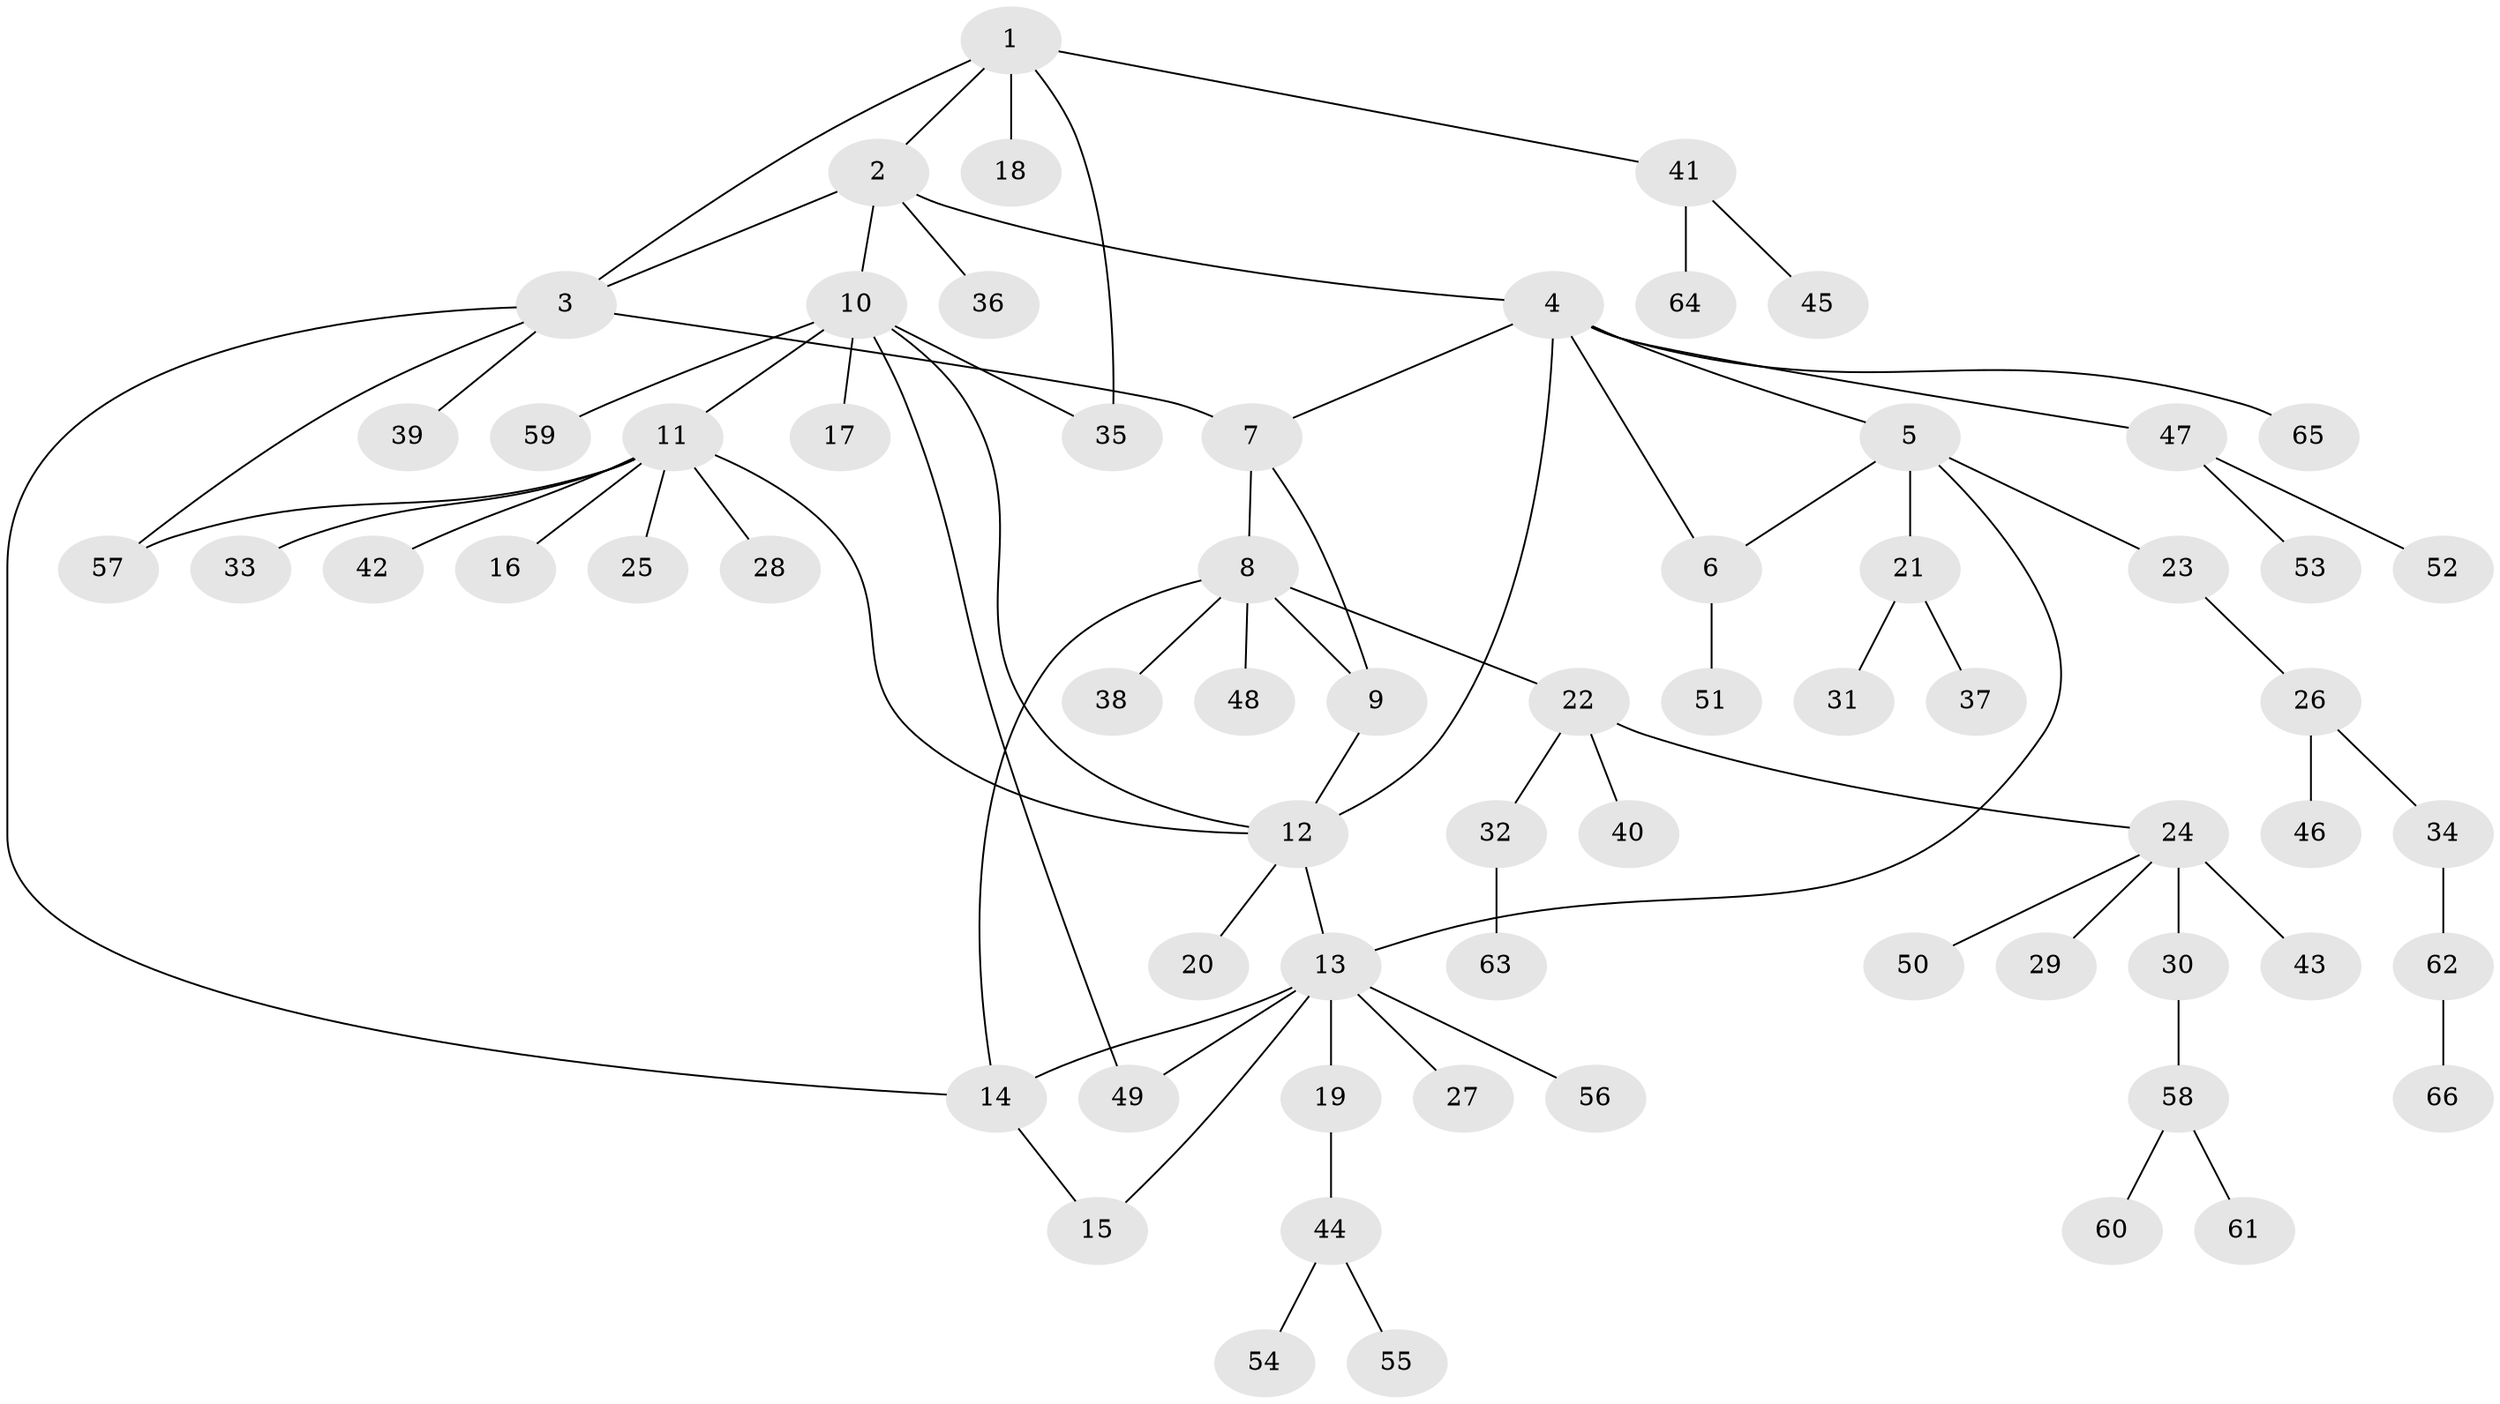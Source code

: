 // coarse degree distribution, {3: 0.13043478260869565, 8: 0.021739130434782608, 10: 0.021739130434782608, 6: 0.043478260869565216, 2: 0.17391304347826086, 4: 0.043478260869565216, 7: 0.043478260869565216, 1: 0.5217391304347826}
// Generated by graph-tools (version 1.1) at 2025/24/03/03/25 07:24:16]
// undirected, 66 vertices, 79 edges
graph export_dot {
graph [start="1"]
  node [color=gray90,style=filled];
  1;
  2;
  3;
  4;
  5;
  6;
  7;
  8;
  9;
  10;
  11;
  12;
  13;
  14;
  15;
  16;
  17;
  18;
  19;
  20;
  21;
  22;
  23;
  24;
  25;
  26;
  27;
  28;
  29;
  30;
  31;
  32;
  33;
  34;
  35;
  36;
  37;
  38;
  39;
  40;
  41;
  42;
  43;
  44;
  45;
  46;
  47;
  48;
  49;
  50;
  51;
  52;
  53;
  54;
  55;
  56;
  57;
  58;
  59;
  60;
  61;
  62;
  63;
  64;
  65;
  66;
  1 -- 2;
  1 -- 3;
  1 -- 18;
  1 -- 35;
  1 -- 41;
  2 -- 3;
  2 -- 4;
  2 -- 10;
  2 -- 36;
  3 -- 7;
  3 -- 14;
  3 -- 39;
  3 -- 57;
  4 -- 5;
  4 -- 6;
  4 -- 7;
  4 -- 12;
  4 -- 47;
  4 -- 65;
  5 -- 6;
  5 -- 13;
  5 -- 21;
  5 -- 23;
  6 -- 51;
  7 -- 8;
  7 -- 9;
  8 -- 9;
  8 -- 14;
  8 -- 22;
  8 -- 38;
  8 -- 48;
  9 -- 12;
  10 -- 11;
  10 -- 12;
  10 -- 17;
  10 -- 35;
  10 -- 49;
  10 -- 59;
  11 -- 12;
  11 -- 16;
  11 -- 25;
  11 -- 28;
  11 -- 33;
  11 -- 42;
  11 -- 57;
  12 -- 13;
  12 -- 20;
  13 -- 14;
  13 -- 15;
  13 -- 19;
  13 -- 27;
  13 -- 49;
  13 -- 56;
  14 -- 15;
  19 -- 44;
  21 -- 31;
  21 -- 37;
  22 -- 24;
  22 -- 32;
  22 -- 40;
  23 -- 26;
  24 -- 29;
  24 -- 30;
  24 -- 43;
  24 -- 50;
  26 -- 34;
  26 -- 46;
  30 -- 58;
  32 -- 63;
  34 -- 62;
  41 -- 45;
  41 -- 64;
  44 -- 54;
  44 -- 55;
  47 -- 52;
  47 -- 53;
  58 -- 60;
  58 -- 61;
  62 -- 66;
}
